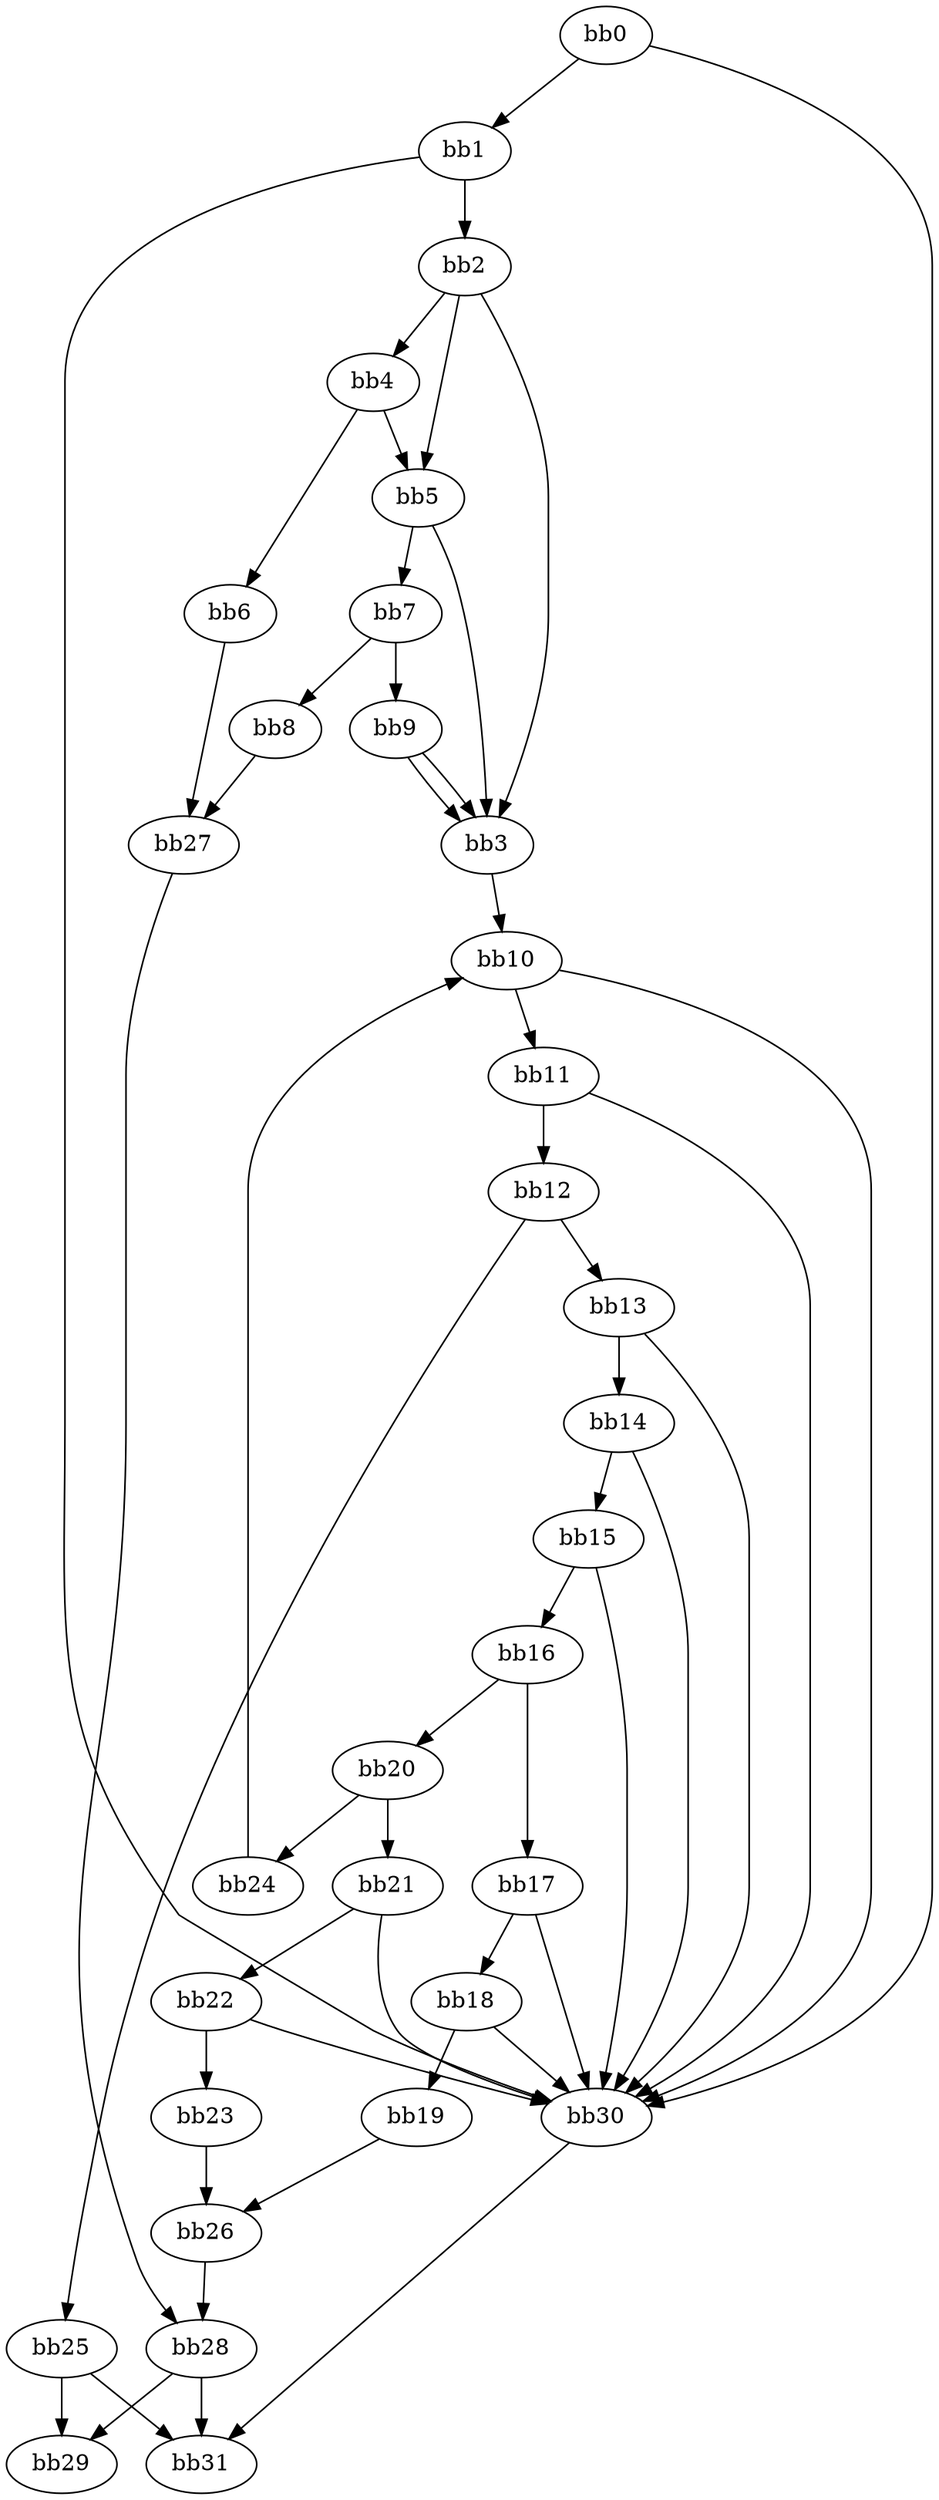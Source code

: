 digraph {
    0 [ label = "bb0\l" ]
    1 [ label = "bb1\l" ]
    2 [ label = "bb2\l" ]
    3 [ label = "bb3\l" ]
    4 [ label = "bb4\l" ]
    5 [ label = "bb5\l" ]
    6 [ label = "bb6\l" ]
    7 [ label = "bb7\l" ]
    8 [ label = "bb8\l" ]
    9 [ label = "bb9\l" ]
    10 [ label = "bb10\l" ]
    11 [ label = "bb11\l" ]
    12 [ label = "bb12\l" ]
    13 [ label = "bb13\l" ]
    14 [ label = "bb14\l" ]
    15 [ label = "bb15\l" ]
    16 [ label = "bb16\l" ]
    17 [ label = "bb17\l" ]
    18 [ label = "bb18\l" ]
    19 [ label = "bb19\l" ]
    20 [ label = "bb20\l" ]
    21 [ label = "bb21\l" ]
    22 [ label = "bb22\l" ]
    23 [ label = "bb23\l" ]
    24 [ label = "bb24\l" ]
    25 [ label = "bb25\l" ]
    26 [ label = "bb26\l" ]
    27 [ label = "bb27\l" ]
    28 [ label = "bb28\l" ]
    29 [ label = "bb29\l" ]
    30 [ label = "bb30\l" ]
    31 [ label = "bb31\l" ]
    0 -> 1 [ ]
    0 -> 30 [ ]
    1 -> 2 [ ]
    1 -> 30 [ ]
    2 -> 3 [ ]
    2 -> 4 [ ]
    2 -> 5 [ ]
    3 -> 10 [ ]
    4 -> 5 [ ]
    4 -> 6 [ ]
    5 -> 3 [ ]
    5 -> 7 [ ]
    6 -> 27 [ ]
    7 -> 8 [ ]
    7 -> 9 [ ]
    8 -> 27 [ ]
    9 -> 3 [ ]
    9 -> 3 [ ]
    10 -> 11 [ ]
    10 -> 30 [ ]
    11 -> 12 [ ]
    11 -> 30 [ ]
    12 -> 13 [ ]
    12 -> 25 [ ]
    13 -> 14 [ ]
    13 -> 30 [ ]
    14 -> 15 [ ]
    14 -> 30 [ ]
    15 -> 16 [ ]
    15 -> 30 [ ]
    16 -> 17 [ ]
    16 -> 20 [ ]
    17 -> 18 [ ]
    17 -> 30 [ ]
    18 -> 19 [ ]
    18 -> 30 [ ]
    19 -> 26 [ ]
    20 -> 21 [ ]
    20 -> 24 [ ]
    21 -> 22 [ ]
    21 -> 30 [ ]
    22 -> 23 [ ]
    22 -> 30 [ ]
    23 -> 26 [ ]
    24 -> 10 [ ]
    25 -> 29 [ ]
    25 -> 31 [ ]
    26 -> 28 [ ]
    27 -> 28 [ ]
    28 -> 29 [ ]
    28 -> 31 [ ]
    30 -> 31 [ ]
}

